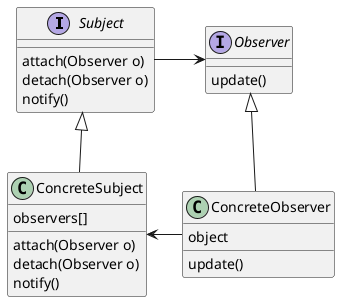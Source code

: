 @startuml
interface Subject
interface Observer

Subject : attach(Observer o)
Subject : detach(Observer o)
Subject : notify()

Observer : update()

Subject <|-- ConcreteSubject
Subject -> Observer
Observer <|-- ConcreteObserver
ConcreteSubject <- ConcreteObserver

ConcreteSubject : observers[]
ConcreteSubject : attach(Observer o)
ConcreteSubject : detach(Observer o)
ConcreteSubject : notify()

ConcreteObserver : object
ConcreteObserver : update()
@enduml